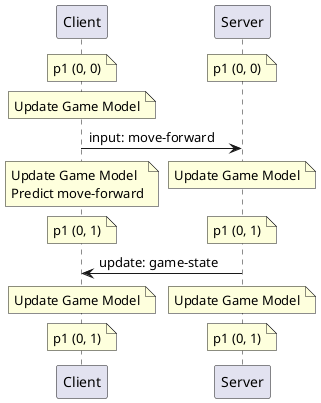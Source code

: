@startuml Client Prediction-1 - Sequence

participant Client
participant Server

note over Client: p1 (0, 0)
/ note over Server: p1 (0, 0)

note over Client: Update Game Model

Client -> Server: input: move-forward
note over Client: Update Game Model\nPredict move-forward
/ note over Server: Update Game Model

note over Client: p1 (0, 1)
/ note over Server: p1 (0, 1)
Server -> Client: update: game-state

note over Client: Update Game Model
/ note over Server: Update Game Model
note over Client: p1 (0, 1)
/ note over Server: p1 (0, 1)

@enduml
